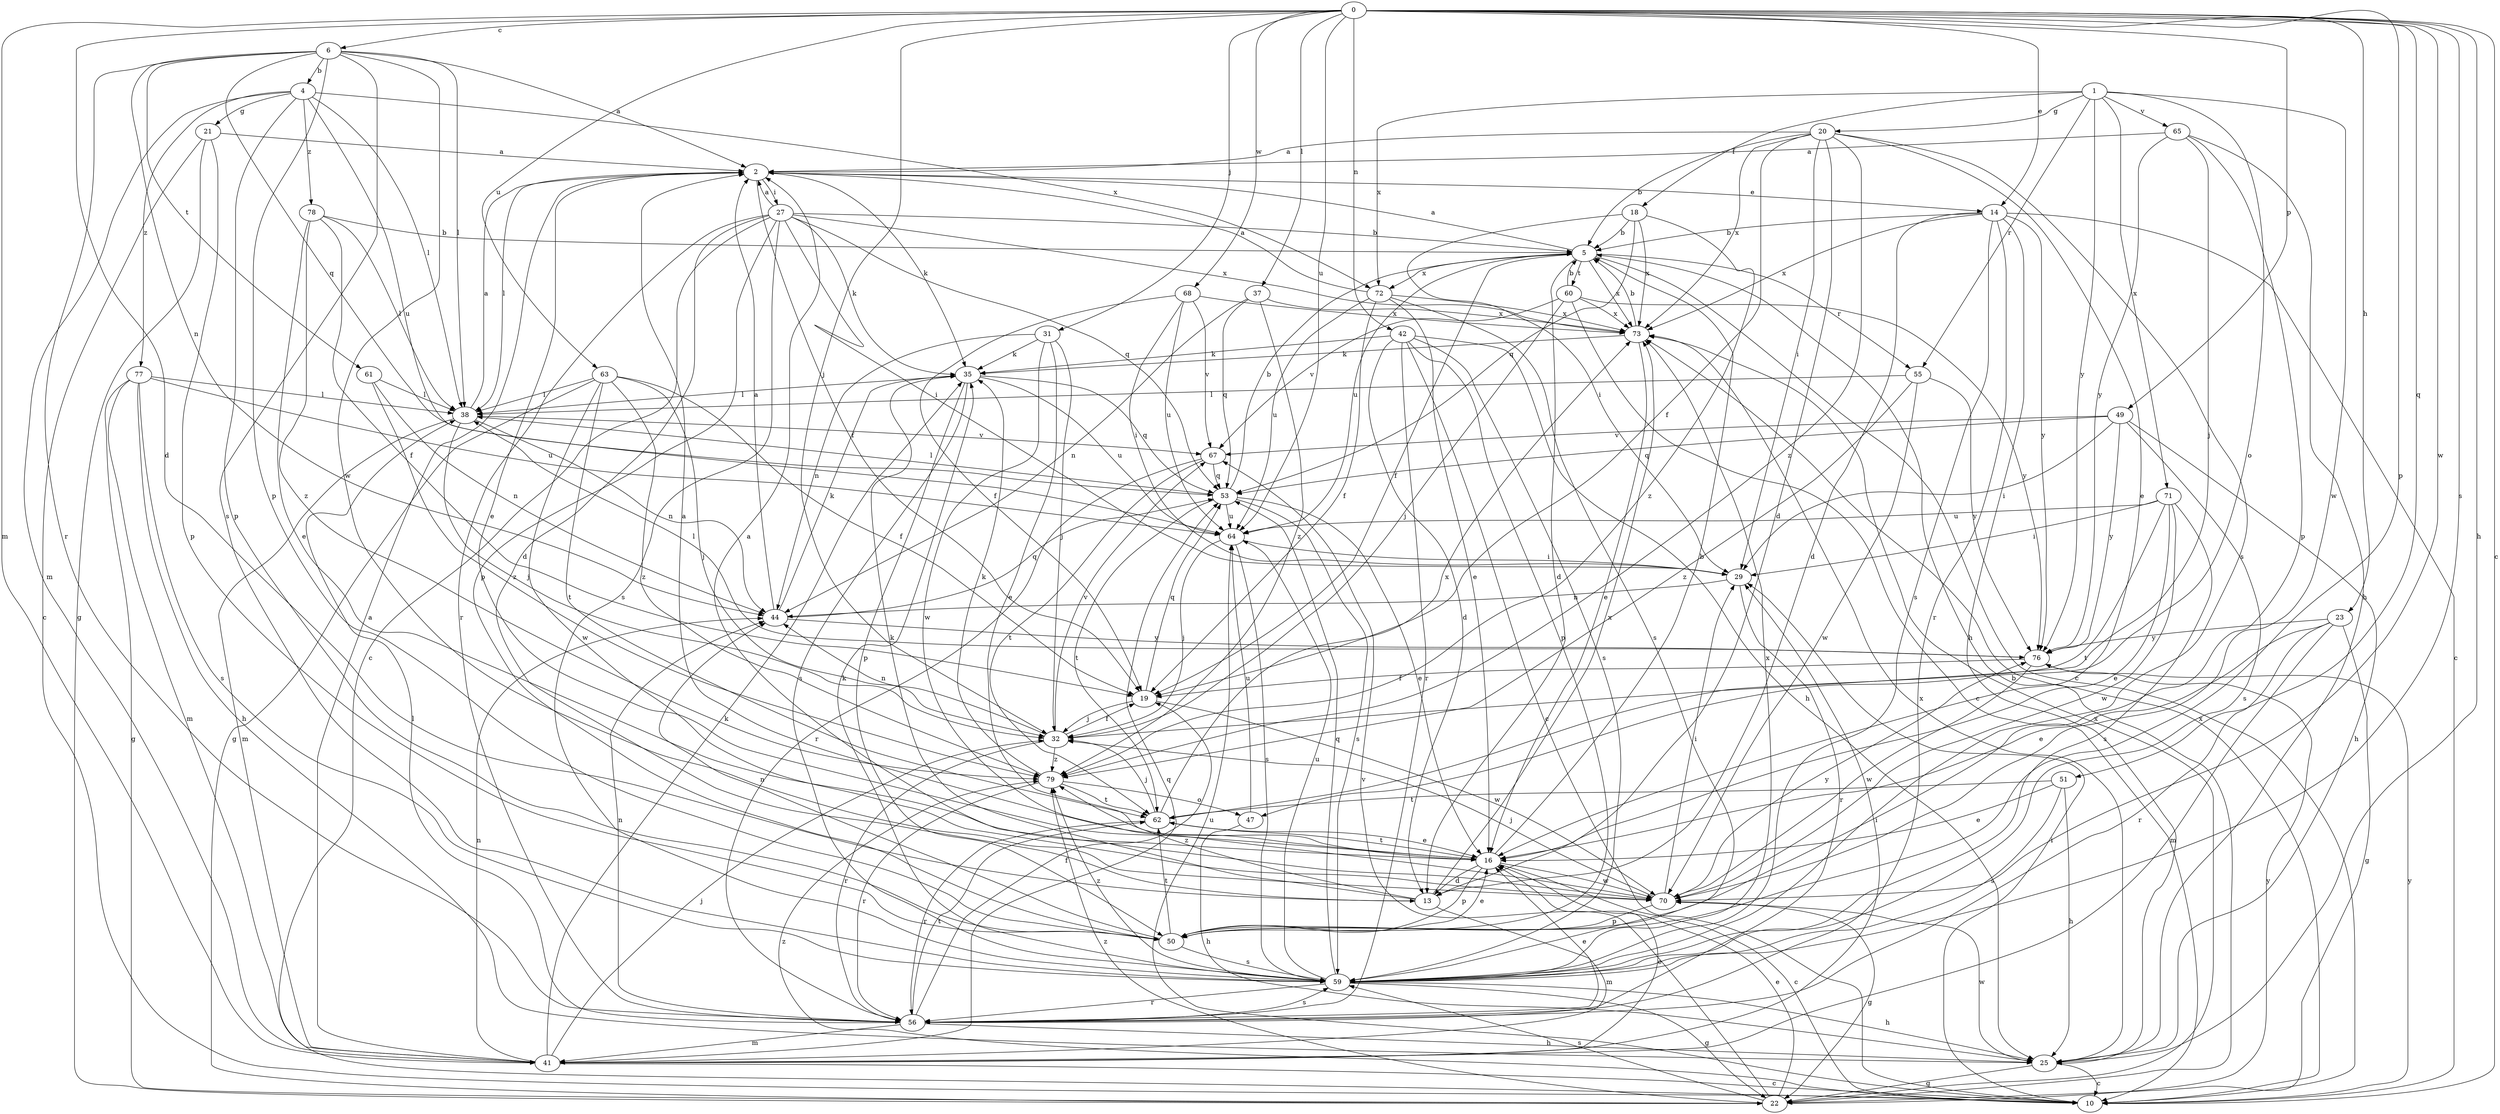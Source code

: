 strict digraph  {
0;
1;
2;
4;
5;
6;
10;
13;
14;
16;
18;
19;
20;
21;
22;
23;
25;
27;
29;
31;
32;
35;
37;
38;
41;
42;
44;
47;
49;
50;
51;
53;
55;
56;
59;
60;
61;
62;
63;
64;
65;
67;
68;
70;
71;
72;
73;
76;
77;
78;
79;
0 -> 6  [label=c];
0 -> 10  [label=c];
0 -> 13  [label=d];
0 -> 14  [label=e];
0 -> 23  [label=h];
0 -> 25  [label=h];
0 -> 31  [label=j];
0 -> 32  [label=j];
0 -> 37  [label=l];
0 -> 41  [label=m];
0 -> 42  [label=n];
0 -> 49  [label=p];
0 -> 50  [label=p];
0 -> 51  [label=q];
0 -> 59  [label=s];
0 -> 63  [label=u];
0 -> 64  [label=u];
0 -> 68  [label=w];
0 -> 70  [label=w];
1 -> 18  [label=f];
1 -> 20  [label=g];
1 -> 47  [label=o];
1 -> 55  [label=r];
1 -> 65  [label=v];
1 -> 70  [label=w];
1 -> 71  [label=x];
1 -> 72  [label=x];
1 -> 76  [label=y];
2 -> 14  [label=e];
2 -> 16  [label=e];
2 -> 19  [label=f];
2 -> 27  [label=i];
2 -> 35  [label=k];
2 -> 38  [label=l];
4 -> 21  [label=g];
4 -> 38  [label=l];
4 -> 41  [label=m];
4 -> 50  [label=p];
4 -> 64  [label=u];
4 -> 72  [label=x];
4 -> 77  [label=z];
4 -> 78  [label=z];
5 -> 2  [label=a];
5 -> 10  [label=c];
5 -> 13  [label=d];
5 -> 19  [label=f];
5 -> 55  [label=r];
5 -> 60  [label=t];
5 -> 64  [label=u];
5 -> 72  [label=x];
5 -> 73  [label=x];
6 -> 2  [label=a];
6 -> 4  [label=b];
6 -> 38  [label=l];
6 -> 44  [label=n];
6 -> 50  [label=p];
6 -> 53  [label=q];
6 -> 56  [label=r];
6 -> 59  [label=s];
6 -> 61  [label=t];
6 -> 70  [label=w];
10 -> 29  [label=i];
10 -> 64  [label=u];
10 -> 73  [label=x];
10 -> 76  [label=y];
10 -> 79  [label=z];
13 -> 35  [label=k];
13 -> 41  [label=m];
13 -> 73  [label=x];
13 -> 79  [label=z];
14 -> 5  [label=b];
14 -> 10  [label=c];
14 -> 13  [label=d];
14 -> 25  [label=h];
14 -> 56  [label=r];
14 -> 59  [label=s];
14 -> 73  [label=x];
14 -> 76  [label=y];
16 -> 2  [label=a];
16 -> 5  [label=b];
16 -> 10  [label=c];
16 -> 13  [label=d];
16 -> 50  [label=p];
16 -> 62  [label=t];
16 -> 70  [label=w];
18 -> 5  [label=b];
18 -> 29  [label=i];
18 -> 53  [label=q];
18 -> 73  [label=x];
18 -> 79  [label=z];
19 -> 32  [label=j];
19 -> 53  [label=q];
19 -> 70  [label=w];
20 -> 2  [label=a];
20 -> 5  [label=b];
20 -> 13  [label=d];
20 -> 16  [label=e];
20 -> 19  [label=f];
20 -> 29  [label=i];
20 -> 59  [label=s];
20 -> 73  [label=x];
20 -> 79  [label=z];
21 -> 2  [label=a];
21 -> 10  [label=c];
21 -> 22  [label=g];
21 -> 50  [label=p];
22 -> 5  [label=b];
22 -> 16  [label=e];
22 -> 59  [label=s];
22 -> 67  [label=v];
22 -> 73  [label=x];
22 -> 76  [label=y];
22 -> 79  [label=z];
23 -> 16  [label=e];
23 -> 22  [label=g];
23 -> 41  [label=m];
23 -> 56  [label=r];
23 -> 76  [label=y];
25 -> 10  [label=c];
25 -> 22  [label=g];
25 -> 70  [label=w];
25 -> 73  [label=x];
27 -> 2  [label=a];
27 -> 5  [label=b];
27 -> 10  [label=c];
27 -> 13  [label=d];
27 -> 29  [label=i];
27 -> 35  [label=k];
27 -> 50  [label=p];
27 -> 53  [label=q];
27 -> 56  [label=r];
27 -> 59  [label=s];
27 -> 73  [label=x];
29 -> 44  [label=n];
29 -> 56  [label=r];
31 -> 16  [label=e];
31 -> 32  [label=j];
31 -> 35  [label=k];
31 -> 44  [label=n];
31 -> 70  [label=w];
32 -> 19  [label=f];
32 -> 44  [label=n];
32 -> 56  [label=r];
32 -> 67  [label=v];
32 -> 79  [label=z];
35 -> 38  [label=l];
35 -> 50  [label=p];
35 -> 53  [label=q];
35 -> 59  [label=s];
35 -> 64  [label=u];
37 -> 44  [label=n];
37 -> 53  [label=q];
37 -> 73  [label=x];
37 -> 79  [label=z];
38 -> 2  [label=a];
38 -> 32  [label=j];
38 -> 41  [label=m];
38 -> 44  [label=n];
38 -> 67  [label=v];
41 -> 2  [label=a];
41 -> 10  [label=c];
41 -> 16  [label=e];
41 -> 29  [label=i];
41 -> 32  [label=j];
41 -> 35  [label=k];
41 -> 44  [label=n];
41 -> 53  [label=q];
42 -> 10  [label=c];
42 -> 13  [label=d];
42 -> 25  [label=h];
42 -> 35  [label=k];
42 -> 50  [label=p];
42 -> 56  [label=r];
42 -> 59  [label=s];
44 -> 2  [label=a];
44 -> 35  [label=k];
44 -> 53  [label=q];
44 -> 76  [label=y];
47 -> 25  [label=h];
47 -> 64  [label=u];
49 -> 25  [label=h];
49 -> 29  [label=i];
49 -> 53  [label=q];
49 -> 59  [label=s];
49 -> 67  [label=v];
49 -> 76  [label=y];
50 -> 16  [label=e];
50 -> 44  [label=n];
50 -> 59  [label=s];
50 -> 62  [label=t];
51 -> 16  [label=e];
51 -> 25  [label=h];
51 -> 59  [label=s];
51 -> 62  [label=t];
53 -> 5  [label=b];
53 -> 16  [label=e];
53 -> 38  [label=l];
53 -> 59  [label=s];
53 -> 62  [label=t];
53 -> 64  [label=u];
55 -> 38  [label=l];
55 -> 70  [label=w];
55 -> 76  [label=y];
55 -> 79  [label=z];
56 -> 16  [label=e];
56 -> 19  [label=f];
56 -> 25  [label=h];
56 -> 38  [label=l];
56 -> 41  [label=m];
56 -> 44  [label=n];
56 -> 59  [label=s];
56 -> 62  [label=t];
59 -> 22  [label=g];
59 -> 25  [label=h];
59 -> 35  [label=k];
59 -> 53  [label=q];
59 -> 56  [label=r];
59 -> 64  [label=u];
59 -> 73  [label=x];
59 -> 79  [label=z];
60 -> 5  [label=b];
60 -> 10  [label=c];
60 -> 32  [label=j];
60 -> 67  [label=v];
60 -> 73  [label=x];
60 -> 76  [label=y];
61 -> 38  [label=l];
61 -> 44  [label=n];
61 -> 79  [label=z];
62 -> 16  [label=e];
62 -> 32  [label=j];
62 -> 56  [label=r];
62 -> 73  [label=x];
63 -> 19  [label=f];
63 -> 22  [label=g];
63 -> 32  [label=j];
63 -> 38  [label=l];
63 -> 62  [label=t];
63 -> 70  [label=w];
63 -> 79  [label=z];
64 -> 29  [label=i];
64 -> 32  [label=j];
64 -> 59  [label=s];
65 -> 2  [label=a];
65 -> 25  [label=h];
65 -> 32  [label=j];
65 -> 50  [label=p];
65 -> 76  [label=y];
67 -> 53  [label=q];
67 -> 56  [label=r];
67 -> 62  [label=t];
68 -> 19  [label=f];
68 -> 29  [label=i];
68 -> 64  [label=u];
68 -> 67  [label=v];
68 -> 73  [label=x];
70 -> 2  [label=a];
70 -> 22  [label=g];
70 -> 29  [label=i];
70 -> 32  [label=j];
70 -> 50  [label=p];
70 -> 76  [label=y];
71 -> 16  [label=e];
71 -> 29  [label=i];
71 -> 59  [label=s];
71 -> 62  [label=t];
71 -> 64  [label=u];
71 -> 70  [label=w];
72 -> 2  [label=a];
72 -> 16  [label=e];
72 -> 19  [label=f];
72 -> 59  [label=s];
72 -> 64  [label=u];
72 -> 73  [label=x];
73 -> 5  [label=b];
73 -> 16  [label=e];
73 -> 35  [label=k];
76 -> 19  [label=f];
76 -> 38  [label=l];
76 -> 70  [label=w];
77 -> 22  [label=g];
77 -> 25  [label=h];
77 -> 38  [label=l];
77 -> 41  [label=m];
77 -> 59  [label=s];
77 -> 64  [label=u];
78 -> 5  [label=b];
78 -> 16  [label=e];
78 -> 19  [label=f];
78 -> 38  [label=l];
78 -> 79  [label=z];
79 -> 35  [label=k];
79 -> 47  [label=o];
79 -> 56  [label=r];
79 -> 62  [label=t];
}
